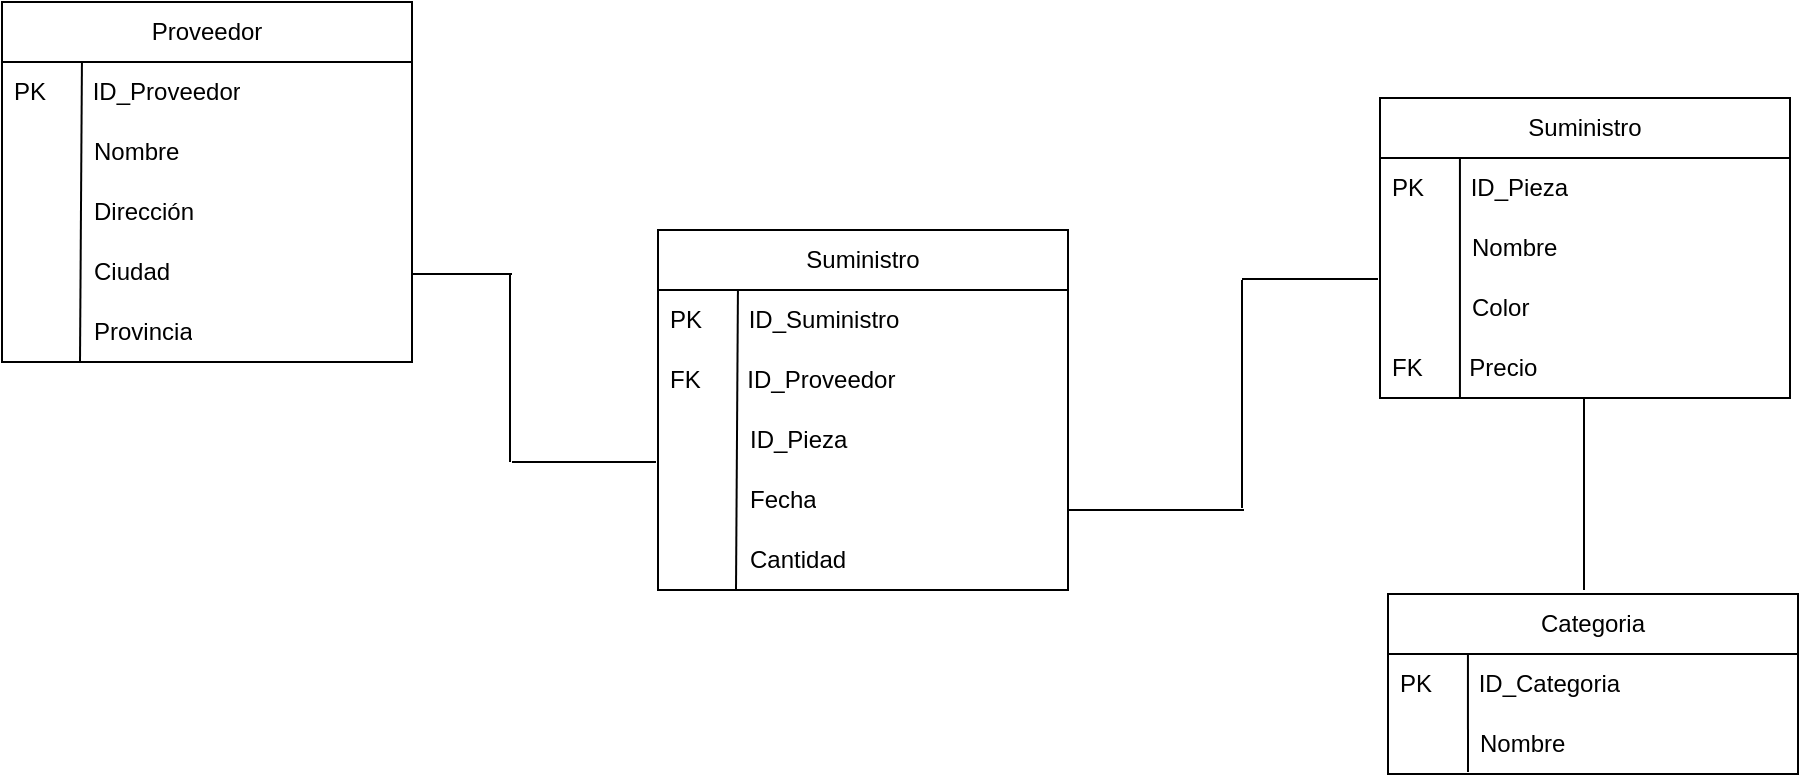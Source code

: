 <mxfile version="26.1.3">
  <diagram name="Página-1" id="tiU5TwA1PUG_1W1-Ujvq">
    <mxGraphModel dx="1754" dy="1050" grid="0" gridSize="10" guides="1" tooltips="1" connect="1" arrows="1" fold="1" page="0" pageScale="1" pageWidth="827" pageHeight="1169" math="0" shadow="0">
      <root>
        <mxCell id="0" />
        <mxCell id="1" parent="0" />
        <mxCell id="Q1HxBQcaeAUIPnin6Fld-35" value="Suministro" style="swimlane;fontStyle=0;childLayout=stackLayout;horizontal=1;startSize=30;horizontalStack=0;resizeParent=1;resizeParentMax=0;resizeLast=0;collapsible=1;marginBottom=0;whiteSpace=wrap;html=1;" vertex="1" parent="1">
          <mxGeometry x="217" y="22" width="205" height="180" as="geometry" />
        </mxCell>
        <mxCell id="Q1HxBQcaeAUIPnin6Fld-36" value="PK&amp;nbsp; &amp;nbsp; &amp;nbsp; &amp;nbsp;ID_Suministro" style="text;strokeColor=none;fillColor=none;align=left;verticalAlign=middle;spacingLeft=4;spacingRight=4;overflow=hidden;points=[[0,0.5],[1,0.5]];portConstraint=eastwest;rotatable=0;whiteSpace=wrap;html=1;" vertex="1" parent="Q1HxBQcaeAUIPnin6Fld-35">
          <mxGeometry y="30" width="205" height="30" as="geometry" />
        </mxCell>
        <mxCell id="Q1HxBQcaeAUIPnin6Fld-37" value="FK&amp;nbsp; &amp;nbsp; &amp;nbsp; &amp;nbsp;ID_Proveedor" style="text;strokeColor=none;fillColor=none;align=left;verticalAlign=middle;spacingLeft=4;spacingRight=4;overflow=hidden;points=[[0,0.5],[1,0.5]];portConstraint=eastwest;rotatable=0;whiteSpace=wrap;html=1;" vertex="1" parent="Q1HxBQcaeAUIPnin6Fld-35">
          <mxGeometry y="60" width="205" height="30" as="geometry" />
        </mxCell>
        <mxCell id="Q1HxBQcaeAUIPnin6Fld-38" value="&amp;nbsp; &amp;nbsp; &amp;nbsp; &amp;nbsp; &amp;nbsp; &amp;nbsp; ID_Pieza" style="text;strokeColor=none;fillColor=none;align=left;verticalAlign=middle;spacingLeft=4;spacingRight=4;overflow=hidden;points=[[0,0.5],[1,0.5]];portConstraint=eastwest;rotatable=0;whiteSpace=wrap;html=1;" vertex="1" parent="Q1HxBQcaeAUIPnin6Fld-35">
          <mxGeometry y="90" width="205" height="30" as="geometry" />
        </mxCell>
        <mxCell id="Q1HxBQcaeAUIPnin6Fld-41" value="" style="endArrow=none;html=1;rounded=0;fontSize=12;startSize=8;endSize=8;curved=1;exitX=0.166;exitY=1;exitDx=0;exitDy=0;exitPerimeter=0;" edge="1" parent="Q1HxBQcaeAUIPnin6Fld-35">
          <mxGeometry width="50" height="50" relative="1" as="geometry">
            <mxPoint x="39" y="180" as="sourcePoint" />
            <mxPoint x="39.97" y="30" as="targetPoint" />
          </mxGeometry>
        </mxCell>
        <mxCell id="Q1HxBQcaeAUIPnin6Fld-39" value="&amp;nbsp; &amp;nbsp; &amp;nbsp; &amp;nbsp; &amp;nbsp; &amp;nbsp; Fecha" style="text;strokeColor=none;fillColor=none;align=left;verticalAlign=middle;spacingLeft=4;spacingRight=4;overflow=hidden;points=[[0,0.5],[1,0.5]];portConstraint=eastwest;rotatable=0;whiteSpace=wrap;html=1;" vertex="1" parent="Q1HxBQcaeAUIPnin6Fld-35">
          <mxGeometry y="120" width="205" height="30" as="geometry" />
        </mxCell>
        <mxCell id="Q1HxBQcaeAUIPnin6Fld-40" value="&amp;nbsp; &amp;nbsp; &amp;nbsp; &amp;nbsp; &amp;nbsp; &amp;nbsp; Cantidad" style="text;strokeColor=none;fillColor=none;align=left;verticalAlign=middle;spacingLeft=4;spacingRight=4;overflow=hidden;points=[[0,0.5],[1,0.5]];portConstraint=eastwest;rotatable=0;whiteSpace=wrap;html=1;" vertex="1" parent="Q1HxBQcaeAUIPnin6Fld-35">
          <mxGeometry y="150" width="205" height="30" as="geometry" />
        </mxCell>
        <mxCell id="Q1HxBQcaeAUIPnin6Fld-43" value="Proveedor" style="swimlane;fontStyle=0;childLayout=stackLayout;horizontal=1;startSize=30;horizontalStack=0;resizeParent=1;resizeParentMax=0;resizeLast=0;collapsible=1;marginBottom=0;whiteSpace=wrap;html=1;" vertex="1" parent="1">
          <mxGeometry x="-111" y="-92" width="205" height="180" as="geometry" />
        </mxCell>
        <mxCell id="Q1HxBQcaeAUIPnin6Fld-44" value="PK&amp;nbsp; &amp;nbsp; &amp;nbsp; &amp;nbsp;ID_Proveedor" style="text;strokeColor=none;fillColor=none;align=left;verticalAlign=middle;spacingLeft=4;spacingRight=4;overflow=hidden;points=[[0,0.5],[1,0.5]];portConstraint=eastwest;rotatable=0;whiteSpace=wrap;html=1;" vertex="1" parent="Q1HxBQcaeAUIPnin6Fld-43">
          <mxGeometry y="30" width="205" height="30" as="geometry" />
        </mxCell>
        <mxCell id="Q1HxBQcaeAUIPnin6Fld-45" value="&amp;nbsp; &amp;nbsp; &amp;nbsp; &amp;nbsp; &amp;nbsp; &amp;nbsp; Nombre" style="text;strokeColor=none;fillColor=none;align=left;verticalAlign=middle;spacingLeft=4;spacingRight=4;overflow=hidden;points=[[0,0.5],[1,0.5]];portConstraint=eastwest;rotatable=0;whiteSpace=wrap;html=1;" vertex="1" parent="Q1HxBQcaeAUIPnin6Fld-43">
          <mxGeometry y="60" width="205" height="30" as="geometry" />
        </mxCell>
        <mxCell id="Q1HxBQcaeAUIPnin6Fld-46" value="&amp;nbsp; &amp;nbsp; &amp;nbsp; &amp;nbsp; &amp;nbsp; &amp;nbsp; Dirección" style="text;strokeColor=none;fillColor=none;align=left;verticalAlign=middle;spacingLeft=4;spacingRight=4;overflow=hidden;points=[[0,0.5],[1,0.5]];portConstraint=eastwest;rotatable=0;whiteSpace=wrap;html=1;" vertex="1" parent="Q1HxBQcaeAUIPnin6Fld-43">
          <mxGeometry y="90" width="205" height="30" as="geometry" />
        </mxCell>
        <mxCell id="Q1HxBQcaeAUIPnin6Fld-47" value="" style="endArrow=none;html=1;rounded=0;fontSize=12;startSize=8;endSize=8;curved=1;exitX=0.166;exitY=1;exitDx=0;exitDy=0;exitPerimeter=0;" edge="1" parent="Q1HxBQcaeAUIPnin6Fld-43">
          <mxGeometry width="50" height="50" relative="1" as="geometry">
            <mxPoint x="39" y="180" as="sourcePoint" />
            <mxPoint x="39.97" y="30" as="targetPoint" />
          </mxGeometry>
        </mxCell>
        <mxCell id="Q1HxBQcaeAUIPnin6Fld-48" value="&amp;nbsp; &amp;nbsp; &amp;nbsp; &amp;nbsp; &amp;nbsp; &amp;nbsp; Ciudad" style="text;strokeColor=none;fillColor=none;align=left;verticalAlign=middle;spacingLeft=4;spacingRight=4;overflow=hidden;points=[[0,0.5],[1,0.5]];portConstraint=eastwest;rotatable=0;whiteSpace=wrap;html=1;" vertex="1" parent="Q1HxBQcaeAUIPnin6Fld-43">
          <mxGeometry y="120" width="205" height="30" as="geometry" />
        </mxCell>
        <mxCell id="Q1HxBQcaeAUIPnin6Fld-49" value="&amp;nbsp; &amp;nbsp; &amp;nbsp; &amp;nbsp; &amp;nbsp; &amp;nbsp; Provincia" style="text;strokeColor=none;fillColor=none;align=left;verticalAlign=middle;spacingLeft=4;spacingRight=4;overflow=hidden;points=[[0,0.5],[1,0.5]];portConstraint=eastwest;rotatable=0;whiteSpace=wrap;html=1;" vertex="1" parent="Q1HxBQcaeAUIPnin6Fld-43">
          <mxGeometry y="150" width="205" height="30" as="geometry" />
        </mxCell>
        <mxCell id="Q1HxBQcaeAUIPnin6Fld-50" value="Suministro" style="swimlane;fontStyle=0;childLayout=stackLayout;horizontal=1;startSize=30;horizontalStack=0;resizeParent=1;resizeParentMax=0;resizeLast=0;collapsible=1;marginBottom=0;whiteSpace=wrap;html=1;" vertex="1" parent="1">
          <mxGeometry x="578" y="-44" width="205" height="150" as="geometry" />
        </mxCell>
        <mxCell id="Q1HxBQcaeAUIPnin6Fld-51" value="PK&amp;nbsp; &amp;nbsp; &amp;nbsp; &amp;nbsp;ID_Pieza" style="text;strokeColor=none;fillColor=none;align=left;verticalAlign=middle;spacingLeft=4;spacingRight=4;overflow=hidden;points=[[0,0.5],[1,0.5]];portConstraint=eastwest;rotatable=0;whiteSpace=wrap;html=1;" vertex="1" parent="Q1HxBQcaeAUIPnin6Fld-50">
          <mxGeometry y="30" width="205" height="30" as="geometry" />
        </mxCell>
        <mxCell id="Q1HxBQcaeAUIPnin6Fld-52" value="&amp;nbsp; &amp;nbsp; &amp;nbsp; &amp;nbsp; &amp;nbsp; &amp;nbsp; Nombre" style="text;strokeColor=none;fillColor=none;align=left;verticalAlign=middle;spacingLeft=4;spacingRight=4;overflow=hidden;points=[[0,0.5],[1,0.5]];portConstraint=eastwest;rotatable=0;whiteSpace=wrap;html=1;" vertex="1" parent="Q1HxBQcaeAUIPnin6Fld-50">
          <mxGeometry y="60" width="205" height="30" as="geometry" />
        </mxCell>
        <mxCell id="Q1HxBQcaeAUIPnin6Fld-53" value="&amp;nbsp; &amp;nbsp; &amp;nbsp; &amp;nbsp; &amp;nbsp; &amp;nbsp; Color" style="text;strokeColor=none;fillColor=none;align=left;verticalAlign=middle;spacingLeft=4;spacingRight=4;overflow=hidden;points=[[0,0.5],[1,0.5]];portConstraint=eastwest;rotatable=0;whiteSpace=wrap;html=1;" vertex="1" parent="Q1HxBQcaeAUIPnin6Fld-50">
          <mxGeometry y="90" width="205" height="30" as="geometry" />
        </mxCell>
        <mxCell id="Q1HxBQcaeAUIPnin6Fld-54" value="" style="endArrow=none;html=1;rounded=0;fontSize=12;startSize=8;endSize=8;curved=1;exitX=0.195;exitY=1;exitDx=0;exitDy=0;exitPerimeter=0;" edge="1" parent="Q1HxBQcaeAUIPnin6Fld-50" source="Q1HxBQcaeAUIPnin6Fld-55">
          <mxGeometry width="50" height="50" relative="1" as="geometry">
            <mxPoint x="40" y="152" as="sourcePoint" />
            <mxPoint x="39.97" y="30" as="targetPoint" />
          </mxGeometry>
        </mxCell>
        <mxCell id="Q1HxBQcaeAUIPnin6Fld-55" value="FK&amp;nbsp; &amp;nbsp; &amp;nbsp; &amp;nbsp;Precio" style="text;strokeColor=none;fillColor=none;align=left;verticalAlign=middle;spacingLeft=4;spacingRight=4;overflow=hidden;points=[[0,0.5],[1,0.5]];portConstraint=eastwest;rotatable=0;whiteSpace=wrap;html=1;" vertex="1" parent="Q1HxBQcaeAUIPnin6Fld-50">
          <mxGeometry y="120" width="205" height="30" as="geometry" />
        </mxCell>
        <mxCell id="Q1HxBQcaeAUIPnin6Fld-57" value="" style="endArrow=none;html=1;rounded=0;fontSize=12;startSize=8;endSize=8;curved=1;" edge="1" parent="1">
          <mxGeometry width="50" height="50" relative="1" as="geometry">
            <mxPoint x="94" y="44" as="sourcePoint" />
            <mxPoint x="144" y="44" as="targetPoint" />
          </mxGeometry>
        </mxCell>
        <mxCell id="Q1HxBQcaeAUIPnin6Fld-58" value="" style="endArrow=none;html=1;rounded=0;fontSize=12;startSize=8;endSize=8;curved=1;" edge="1" parent="1">
          <mxGeometry width="50" height="50" relative="1" as="geometry">
            <mxPoint x="143" y="138" as="sourcePoint" />
            <mxPoint x="143" y="44" as="targetPoint" />
          </mxGeometry>
        </mxCell>
        <mxCell id="Q1HxBQcaeAUIPnin6Fld-59" value="" style="endArrow=none;html=1;rounded=0;fontSize=12;startSize=8;endSize=8;curved=1;" edge="1" parent="1">
          <mxGeometry width="50" height="50" relative="1" as="geometry">
            <mxPoint x="144" y="138" as="sourcePoint" />
            <mxPoint x="216" y="138" as="targetPoint" />
          </mxGeometry>
        </mxCell>
        <mxCell id="Q1HxBQcaeAUIPnin6Fld-60" value="" style="endArrow=none;html=1;rounded=0;fontSize=12;startSize=8;endSize=8;curved=1;" edge="1" parent="1">
          <mxGeometry width="50" height="50" relative="1" as="geometry">
            <mxPoint x="422" y="162" as="sourcePoint" />
            <mxPoint x="510" y="162" as="targetPoint" />
          </mxGeometry>
        </mxCell>
        <mxCell id="Q1HxBQcaeAUIPnin6Fld-61" value="" style="endArrow=none;html=1;rounded=0;fontSize=12;startSize=8;endSize=8;curved=1;" edge="1" parent="1">
          <mxGeometry width="50" height="50" relative="1" as="geometry">
            <mxPoint x="509" y="161" as="sourcePoint" />
            <mxPoint x="509" y="47" as="targetPoint" />
          </mxGeometry>
        </mxCell>
        <mxCell id="Q1HxBQcaeAUIPnin6Fld-62" value="" style="endArrow=none;html=1;rounded=0;fontSize=12;startSize=8;endSize=8;curved=1;" edge="1" parent="1">
          <mxGeometry width="50" height="50" relative="1" as="geometry">
            <mxPoint x="509" y="46.5" as="sourcePoint" />
            <mxPoint x="577" y="46.5" as="targetPoint" />
          </mxGeometry>
        </mxCell>
        <mxCell id="Q1HxBQcaeAUIPnin6Fld-76" value="Categoria" style="swimlane;fontStyle=0;childLayout=stackLayout;horizontal=1;startSize=30;horizontalStack=0;resizeParent=1;resizeParentMax=0;resizeLast=0;collapsible=1;marginBottom=0;whiteSpace=wrap;html=1;" vertex="1" parent="1">
          <mxGeometry x="582" y="204" width="205" height="90" as="geometry" />
        </mxCell>
        <mxCell id="Q1HxBQcaeAUIPnin6Fld-77" value="PK&amp;nbsp; &amp;nbsp; &amp;nbsp; &amp;nbsp;ID_Categoria" style="text;strokeColor=none;fillColor=none;align=left;verticalAlign=middle;spacingLeft=4;spacingRight=4;overflow=hidden;points=[[0,0.5],[1,0.5]];portConstraint=eastwest;rotatable=0;whiteSpace=wrap;html=1;" vertex="1" parent="Q1HxBQcaeAUIPnin6Fld-76">
          <mxGeometry y="30" width="205" height="30" as="geometry" />
        </mxCell>
        <mxCell id="Q1HxBQcaeAUIPnin6Fld-78" value="&amp;nbsp; &amp;nbsp; &amp;nbsp; &amp;nbsp; &amp;nbsp; &amp;nbsp; Nombre" style="text;strokeColor=none;fillColor=none;align=left;verticalAlign=middle;spacingLeft=4;spacingRight=4;overflow=hidden;points=[[0,0.5],[1,0.5]];portConstraint=eastwest;rotatable=0;whiteSpace=wrap;html=1;" vertex="1" parent="Q1HxBQcaeAUIPnin6Fld-76">
          <mxGeometry y="60" width="205" height="30" as="geometry" />
        </mxCell>
        <mxCell id="Q1HxBQcaeAUIPnin6Fld-80" value="" style="endArrow=none;html=1;rounded=0;fontSize=12;startSize=8;endSize=8;curved=1;" edge="1" parent="Q1HxBQcaeAUIPnin6Fld-76">
          <mxGeometry width="50" height="50" relative="1" as="geometry">
            <mxPoint x="40" y="89" as="sourcePoint" />
            <mxPoint x="39.97" y="30" as="targetPoint" />
          </mxGeometry>
        </mxCell>
        <mxCell id="Q1HxBQcaeAUIPnin6Fld-82" value="" style="endArrow=none;html=1;rounded=0;fontSize=12;startSize=8;endSize=8;curved=1;" edge="1" parent="1">
          <mxGeometry width="50" height="50" relative="1" as="geometry">
            <mxPoint x="680" y="202" as="sourcePoint" />
            <mxPoint x="680" y="106" as="targetPoint" />
          </mxGeometry>
        </mxCell>
      </root>
    </mxGraphModel>
  </diagram>
</mxfile>
